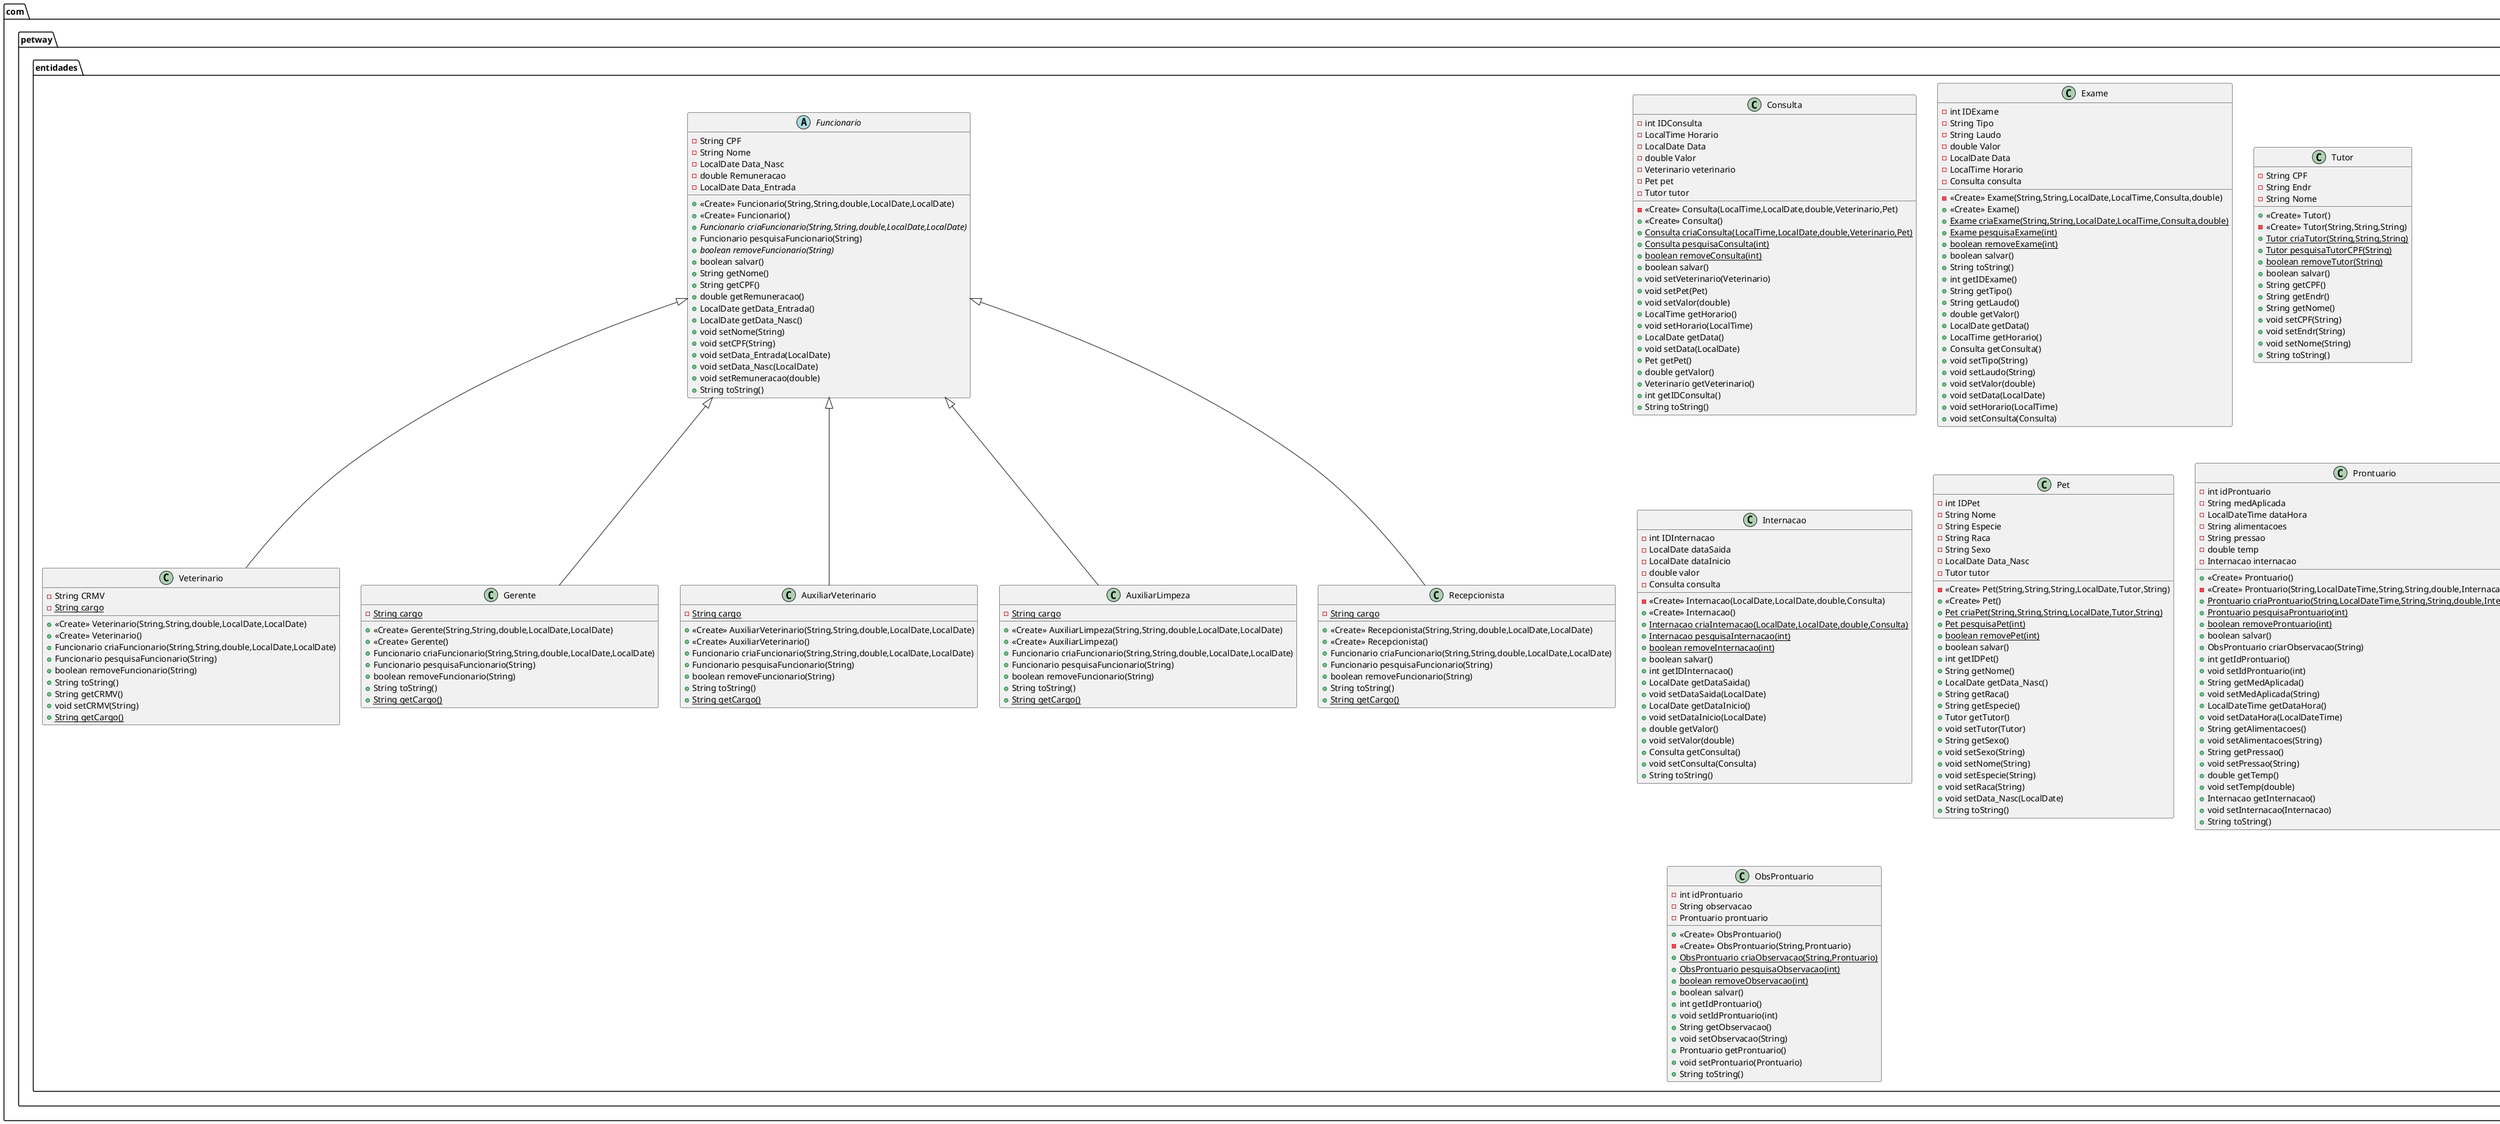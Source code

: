 @startuml
abstract class com.petway.entidades.Funcionario {
- String CPF
- String Nome
- LocalDate Data_Nasc
- double Remuneracao
- LocalDate Data_Entrada
+ <<Create>> Funcionario(String,String,double,LocalDate,LocalDate)
+ <<Create>> Funcionario()
+ {abstract}Funcionario criaFuncionario(String,String,double,LocalDate,LocalDate)
+ Funcionario pesquisaFuncionario(String)
+ {abstract}boolean removeFuncionario(String)
+ boolean salvar()
+ String getNome()
+ String getCPF()
+ double getRemuneracao()
+ LocalDate getData_Entrada()
+ LocalDate getData_Nasc()
+ void setNome(String)
+ void setCPF(String)
+ void setData_Entrada(LocalDate)
+ void setData_Nasc(LocalDate)
+ void setRemuneracao(double)
+ String toString()
}
class com.petway.entidades.Veterinario {
- String CRMV
- {static} String cargo
+ <<Create>> Veterinario(String,String,double,LocalDate,LocalDate)
+ <<Create>> Veterinario()
+ Funcionario criaFuncionario(String,String,double,LocalDate,LocalDate)
+ Funcionario pesquisaFuncionario(String)
+ boolean removeFuncionario(String)
+ String toString()
+ String getCRMV()
+ void setCRMV(String)
+ {static} String getCargo()
}
class com.petway.entidades.Gerente {
- {static} String cargo
+ <<Create>> Gerente(String,String,double,LocalDate,LocalDate)
+ <<Create>> Gerente()
+ Funcionario criaFuncionario(String,String,double,LocalDate,LocalDate)
+ Funcionario pesquisaFuncionario(String)
+ boolean removeFuncionario(String)
+ String toString()
+ {static} String getCargo()
}
class com.petway.entidades.AuxiliarVeterinario {
- {static} String cargo
+ <<Create>> AuxiliarVeterinario(String,String,double,LocalDate,LocalDate)
+ <<Create>> AuxiliarVeterinario()
+ Funcionario criaFuncionario(String,String,double,LocalDate,LocalDate)
+ Funcionario pesquisaFuncionario(String)
+ boolean removeFuncionario(String)
+ String toString()
+ {static} String getCargo()
}
class com.petway.entidades.Consulta {
- int IDConsulta
- LocalTime Horario
- LocalDate Data
- double Valor
- Veterinario veterinario
- Pet pet
- Tutor tutor
- <<Create>> Consulta(LocalTime,LocalDate,double,Veterinario,Pet)
+ <<Create>> Consulta()
+ {static} Consulta criaConsulta(LocalTime,LocalDate,double,Veterinario,Pet)
+ {static} Consulta pesquisaConsulta(int)
+ {static} boolean removeConsulta(int)
+ boolean salvar()
+ void setVeterinario(Veterinario)
+ void setPet(Pet)
+ void setValor(double)
+ LocalTime getHorario()
+ void setHorario(LocalTime)
+ LocalDate getData()
+ void setData(LocalDate)
+ Pet getPet()
+ double getValor()
+ Veterinario getVeterinario()
+ int getIDConsulta()
+ String toString()
}
class com.petway.entidades.Exame {
- int IDExame
- String Tipo
- String Laudo
- double Valor
- LocalDate Data
- LocalTime Horario
- Consulta consulta
- <<Create>> Exame(String,String,LocalDate,LocalTime,Consulta,double)
+ <<Create>> Exame()
+ {static} Exame criaExame(String,String,LocalDate,LocalTime,Consulta,double)
+ {static} Exame pesquisaExame(int)
+ {static} boolean removeExame(int)
+ boolean salvar()
+ String toString()
+ int getIDExame()
+ String getTipo()
+ String getLaudo()
+ double getValor()
+ LocalDate getData()
+ LocalTime getHorario()
+ Consulta getConsulta()
+ void setTipo(String)
+ void setLaudo(String)
+ void setValor(double)
+ void setData(LocalDate)
+ void setHorario(LocalTime)
+ void setConsulta(Consulta)
}
class com.petway.entidades.AuxiliarLimpeza {
- {static} String cargo
+ <<Create>> AuxiliarLimpeza(String,String,double,LocalDate,LocalDate)
+ <<Create>> AuxiliarLimpeza()
+ Funcionario criaFuncionario(String,String,double,LocalDate,LocalDate)
+ Funcionario pesquisaFuncionario(String)
+ boolean removeFuncionario(String)
+ String toString()
+ {static} String getCargo()
}
class com.petway.entidades.Tutor {
- String CPF
- String Endr
- String Nome
+ <<Create>> Tutor()
- <<Create>> Tutor(String,String,String)
+ {static} Tutor criaTutor(String,String,String)
+ {static} Tutor pesquisaTutorCPF(String)
+ {static} boolean removeTutor(String)
+ boolean salvar()
+ String getCPF()
+ String getEndr()
+ String getNome()
+ void setCPF(String)
+ void setEndr(String)
+ void setNome(String)
+ String toString()
}
class com.petway.entidades.Internacao {
- int IDInternacao
- LocalDate dataSaida
- LocalDate dataInicio
- double valor
- Consulta consulta
- <<Create>> Internacao(LocalDate,LocalDate,double,Consulta)
+ <<Create>> Internacao()
+ {static} Internacao criaInternacao(LocalDate,LocalDate,double,Consulta)
+ {static} Internacao pesquisaInternacao(int)
+ {static} boolean removeInternacao(int)
+ boolean salvar()
+ int getIDInternacao()
+ LocalDate getDataSaida()
+ void setDataSaida(LocalDate)
+ LocalDate getDataInicio()
+ void setDataInicio(LocalDate)
+ double getValor()
+ void setValor(double)
+ Consulta getConsulta()
+ void setConsulta(Consulta)
+ String toString()
}
class com.petway.entidades.Pet {
- int IDPet
- String Nome
- String Especie
- String Raca
- String Sexo
- LocalDate Data_Nasc
- Tutor tutor
- <<Create>> Pet(String,String,String,LocalDate,Tutor,String)
+ <<Create>> Pet()
+ {static} Pet criaPet(String,String,String,LocalDate,Tutor,String)
+ {static} Pet pesquisaPet(int)
+ {static} boolean removePet(int)
+ boolean salvar()
+ int getIDPet()
+ String getNome()
+ LocalDate getData_Nasc()
+ String getRaca()
+ String getEspecie()
+ Tutor getTutor()
+ void setTutor(Tutor)
+ String getSexo()
+ void setSexo(String)
+ void setNome(String)
+ void setEspecie(String)
+ void setRaca(String)
+ void setData_Nasc(LocalDate)
+ String toString()
}
class com.petway.entidades.Prontuario {
- int idProntuario
- String medAplicada
- LocalDateTime dataHora
- String alimentacoes
- String pressao
- double temp
- Internacao internacao
+ <<Create>> Prontuario()
- <<Create>> Prontuario(String,LocalDateTime,String,String,double,Internacao)
+ {static} Prontuario criaProntuario(String,LocalDateTime,String,String,double,Internacao)
+ {static} Prontuario pesquisaProntuario(int)
+ {static} boolean removeProntuario(int)
+ boolean salvar()
+ ObsProntuario criarObservacao(String)
+ int getIdProntuario()
+ void setIdProntuario(int)
+ String getMedAplicada()
+ void setMedAplicada(String)
+ LocalDateTime getDataHora()
+ void setDataHora(LocalDateTime)
+ String getAlimentacoes()
+ void setAlimentacoes(String)
+ String getPressao()
+ void setPressao(String)
+ double getTemp()
+ void setTemp(double)
+ Internacao getInternacao()
+ void setInternacao(Internacao)
+ String toString()
}
class com.petway.entidades.ObsProntuario {
- int idProntuario
- String observacao
- Prontuario prontuario
+ <<Create>> ObsProntuario()
- <<Create>> ObsProntuario(String,Prontuario)
+ {static} ObsProntuario criaObservacao(String,Prontuario)
+ {static} ObsProntuario pesquisaObservacao(int)
+ {static} boolean removeObservacao(int)
+ boolean salvar()
+ int getIdProntuario()
+ void setIdProntuario(int)
+ String getObservacao()
+ void setObservacao(String)
+ Prontuario getProntuario()
+ void setProntuario(Prontuario)
+ String toString()
}
class com.petway.entidades.Recepcionista {
- {static} String cargo
+ <<Create>> Recepcionista(String,String,double,LocalDate,LocalDate)
+ <<Create>> Recepcionista()
+ Funcionario criaFuncionario(String,String,double,LocalDate,LocalDate)
+ Funcionario pesquisaFuncionario(String)
+ boolean removeFuncionario(String)
+ String toString()
+ {static} String getCargo()
}


com.petway.entidades.Funcionario <|-- com.petway.entidades.Veterinario
com.petway.entidades.Funcionario <|-- com.petway.entidades.Gerente
com.petway.entidades.Funcionario <|-- com.petway.entidades.AuxiliarVeterinario
com.petway.entidades.Funcionario <|-- com.petway.entidades.AuxiliarLimpeza
com.petway.entidades.Funcionario <|-- com.petway.entidades.Recepcionista
@enduml